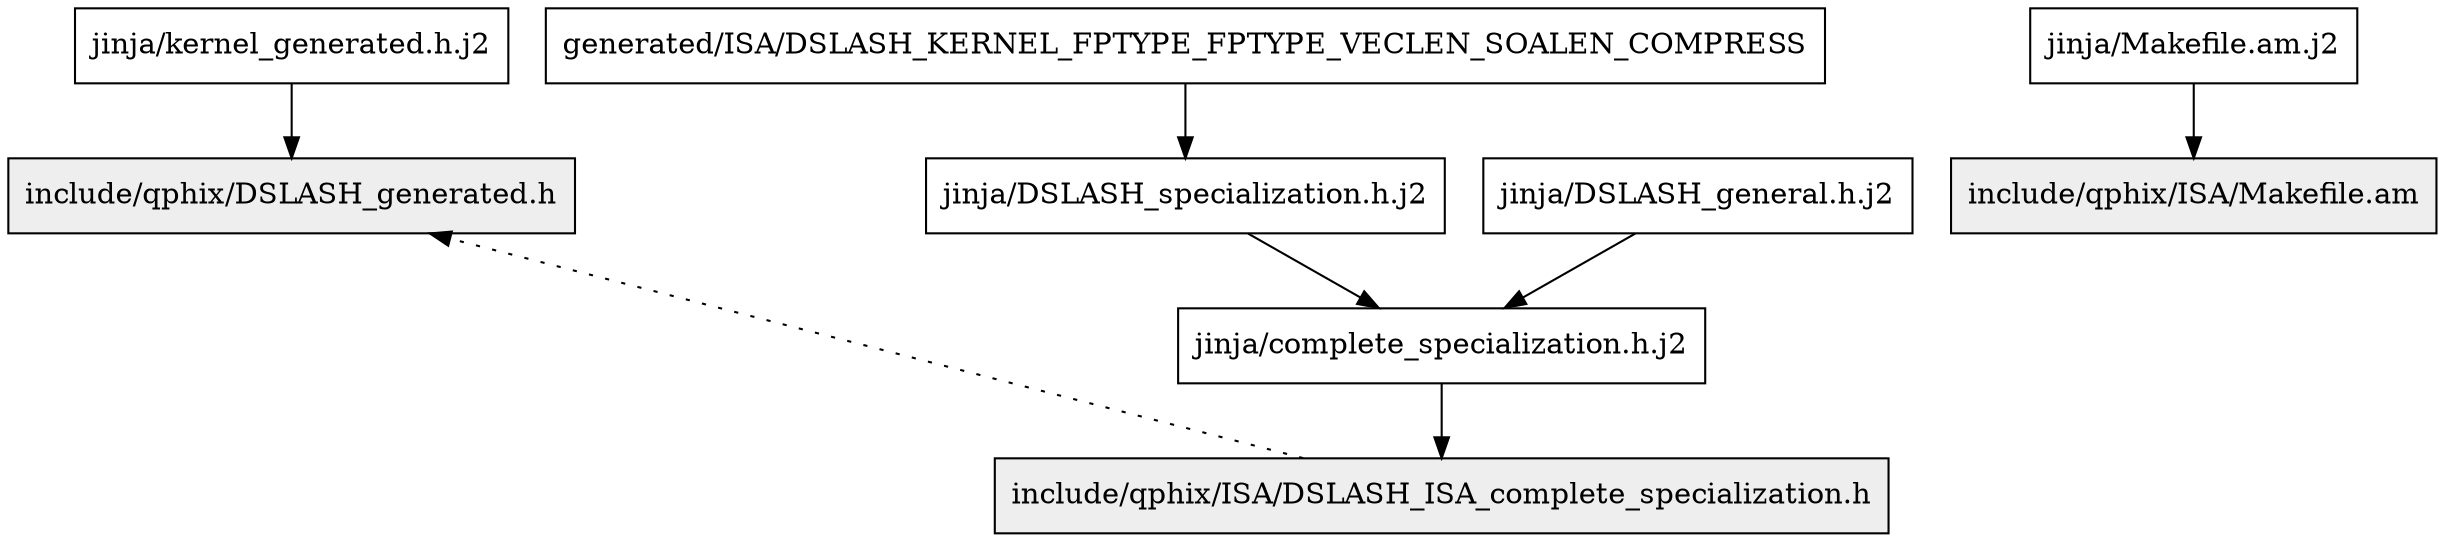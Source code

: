 // Copyright © 2017 Martin Ueding <dev@martin-ueding.de>


digraph {
    {
        "jinja/kernel_generated.h.j2" [shape=box]
    }
    ->
    {
        "include/qphix/DSLASH_generated.h" [shape=box fillcolor="#EEEEEE" style=filled]
    }

    {
        "jinja/Makefile.am.j2" [shape=box]
    }
    ->
    {
        "include/qphix/ISA/Makefile.am" [shape=box fillcolor="#EEEEEE" style=filled]
    }

    {"generated/ISA/DSLASH_KERNEL_FPTYPE_FPTYPE_VECLEN_SOALEN_COMPRESS" [shape=box]}
        -> "jinja/DSLASH_specialization.h.j2"

    {
        "jinja/DSLASH_general.h.j2" [shape=box]
        "jinja/DSLASH_specialization.h.j2" [shape=box]
    }
    ->
    {
        "jinja/complete_specialization.h.j2" [shape=box]
    }
    ->
    {
        "include/qphix/ISA/DSLASH_ISA_complete_specialization.h" [shape=box fillcolor="#EEEEEE" style=filled]
    }



        "include/qphix/ISA/DSLASH_ISA_complete_specialization.h"
->
        "include/qphix/DSLASH_generated.h"
 [style="dotted", constraint=false]
}
